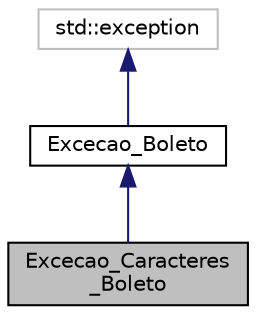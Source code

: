 digraph "Excecao_Caracteres_Boleto"
{
 // LATEX_PDF_SIZE
  edge [fontname="Helvetica",fontsize="10",labelfontname="Helvetica",labelfontsize="10"];
  node [fontname="Helvetica",fontsize="10",shape=record];
  Node1 [label="Excecao_Caracteres\l_Boleto",height=0.2,width=0.4,color="black", fillcolor="grey75", style="filled", fontcolor="black",tooltip="Classe de exceção de boleto."];
  Node2 -> Node1 [dir="back",color="midnightblue",fontsize="10",style="solid",fontname="Helvetica"];
  Node2 [label="Excecao_Boleto",height=0.2,width=0.4,color="black", fillcolor="white", style="filled",URL="$class_excecao___boleto.html",tooltip="Classe de exceção de boleto."];
  Node3 -> Node2 [dir="back",color="midnightblue",fontsize="10",style="solid",fontname="Helvetica"];
  Node3 [label="std::exception",height=0.2,width=0.4,color="grey75", fillcolor="white", style="filled",tooltip=" "];
}
